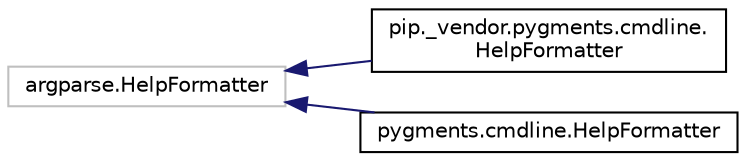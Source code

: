 digraph "Graphical Class Hierarchy"
{
 // LATEX_PDF_SIZE
  edge [fontname="Helvetica",fontsize="10",labelfontname="Helvetica",labelfontsize="10"];
  node [fontname="Helvetica",fontsize="10",shape=record];
  rankdir="LR";
  Node6603 [label="argparse.HelpFormatter",height=0.2,width=0.4,color="grey75", fillcolor="white", style="filled",tooltip=" "];
  Node6603 -> Node0 [dir="back",color="midnightblue",fontsize="10",style="solid",fontname="Helvetica"];
  Node0 [label="pip._vendor.pygments.cmdline.\lHelpFormatter",height=0.2,width=0.4,color="black", fillcolor="white", style="filled",URL="$classpip_1_1__vendor_1_1pygments_1_1cmdline_1_1HelpFormatter.html",tooltip=" "];
  Node6603 -> Node6605 [dir="back",color="midnightblue",fontsize="10",style="solid",fontname="Helvetica"];
  Node6605 [label="pygments.cmdline.HelpFormatter",height=0.2,width=0.4,color="black", fillcolor="white", style="filled",URL="$classpygments_1_1cmdline_1_1HelpFormatter.html",tooltip=" "];
}
